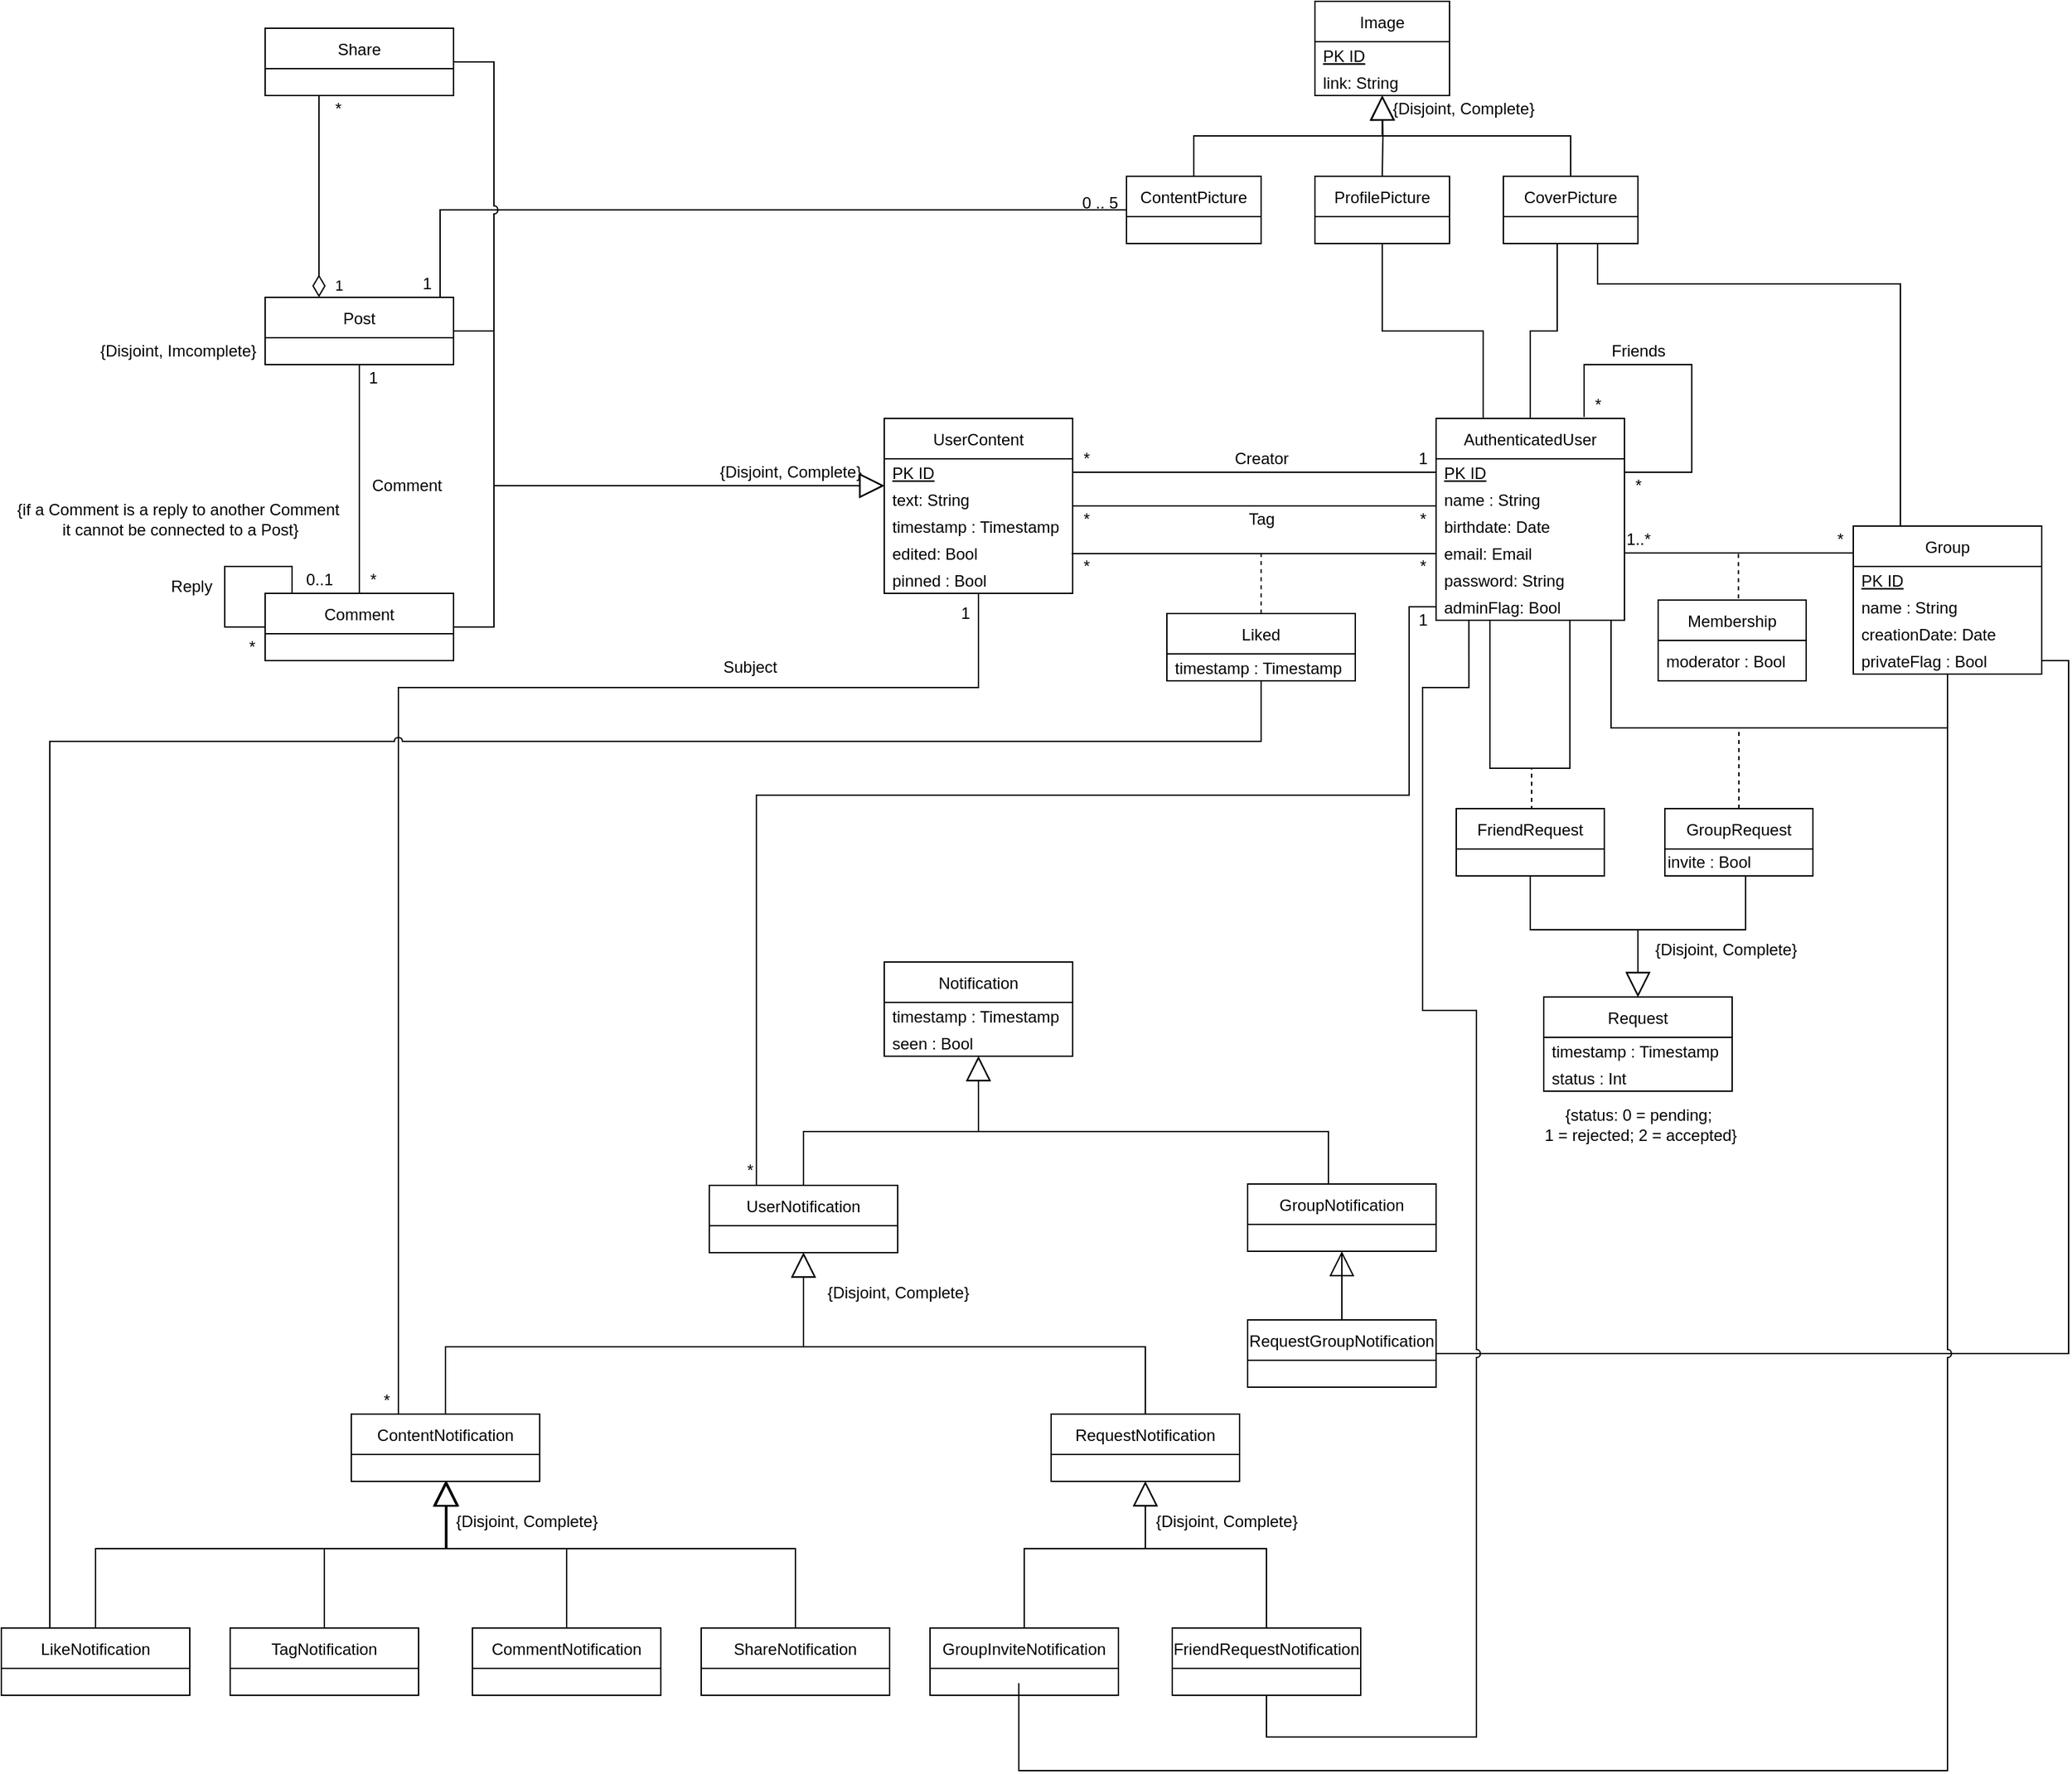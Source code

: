 <mxfile version="15.4.0" type="device"><diagram id="W7Yq0IBETh_m9EAwJ76t" name="Page-1"><mxGraphModel dx="-433" dy="761" grid="1" gridSize="10" guides="1" tooltips="1" connect="1" arrows="1" fold="1" page="1" pageScale="1" pageWidth="827" pageHeight="1169" math="0" shadow="0"><root><mxCell id="0"/><mxCell id="1" parent="0"/><mxCell id="exGa_ofTzocH33vVqRxe-119" style="edgeStyle=orthogonalEdgeStyle;rounded=0;orthogonalLoop=1;jettySize=auto;html=1;exitX=0.5;exitY=0;exitDx=0;exitDy=0;fontSize=12;endArrow=none;endFill=0;" parent="1" source="exGa_ofTzocH33vVqRxe-121" edge="1"><mxGeometry relative="1" as="geometry"><Array as="points"><mxPoint x="2790" y="625"/><mxPoint x="2810" y="625"/><mxPoint x="2810" y="560"/></Array><mxPoint x="2810" y="560" as="targetPoint"/></mxGeometry></mxCell><mxCell id="exGa_ofTzocH33vVqRxe-120" style="edgeStyle=orthogonalEdgeStyle;rounded=0;orthogonalLoop=1;jettySize=auto;html=1;exitX=0.25;exitY=0;exitDx=0;exitDy=0;entryX=0.5;entryY=1;entryDx=0;entryDy=0;fontSize=12;endArrow=none;endFill=0;" parent="1" source="exGa_ofTzocH33vVqRxe-121" target="exGa_ofTzocH33vVqRxe-144" edge="1"><mxGeometry relative="1" as="geometry"/></mxCell><mxCell id="exGa_ofTzocH33vVqRxe-121" value="AuthenticatedUser" style="swimlane;fontStyle=0;childLayout=stackLayout;horizontal=1;startSize=30;horizontalStack=0;resizeParent=1;resizeParentMax=0;resizeLast=0;collapsible=1;marginBottom=0;" parent="1" vertex="1"><mxGeometry x="2720" y="690" width="140" height="150" as="geometry"/></mxCell><mxCell id="exGa_ofTzocH33vVqRxe-122" value="PK ID" style="text;strokeColor=none;fillColor=none;align=left;verticalAlign=middle;spacingLeft=4;spacingRight=4;overflow=hidden;points=[[0,0.5],[1,0.5]];portConstraint=eastwest;rotatable=0;spacing=2;spacingTop=0;fontStyle=4" parent="exGa_ofTzocH33vVqRxe-121" vertex="1"><mxGeometry y="30" width="140" height="20" as="geometry"/></mxCell><mxCell id="exGa_ofTzocH33vVqRxe-123" value="name : String" style="text;strokeColor=none;fillColor=none;align=left;verticalAlign=middle;spacingLeft=4;spacingRight=4;overflow=hidden;points=[[0,0.5],[1,0.5]];portConstraint=eastwest;rotatable=0;spacing=2;spacingTop=0;" parent="exGa_ofTzocH33vVqRxe-121" vertex="1"><mxGeometry y="50" width="140" height="20" as="geometry"/></mxCell><mxCell id="exGa_ofTzocH33vVqRxe-124" value="birthdate: Date" style="text;strokeColor=none;fillColor=none;align=left;verticalAlign=middle;spacingLeft=4;spacingRight=4;overflow=hidden;points=[[0,0.5],[1,0.5]];portConstraint=eastwest;rotatable=0;" parent="exGa_ofTzocH33vVqRxe-121" vertex="1"><mxGeometry y="70" width="140" height="20" as="geometry"/></mxCell><mxCell id="exGa_ofTzocH33vVqRxe-125" value="email: Email" style="text;strokeColor=none;fillColor=none;align=left;verticalAlign=middle;spacingLeft=4;spacingRight=4;overflow=hidden;points=[[0,0.5],[1,0.5]];portConstraint=eastwest;rotatable=0;" parent="exGa_ofTzocH33vVqRxe-121" vertex="1"><mxGeometry y="90" width="140" height="20" as="geometry"/></mxCell><mxCell id="exGa_ofTzocH33vVqRxe-126" value="password: String" style="text;strokeColor=none;fillColor=none;align=left;verticalAlign=middle;spacingLeft=4;spacingRight=4;overflow=hidden;points=[[0,0.5],[1,0.5]];portConstraint=eastwest;rotatable=0;" parent="exGa_ofTzocH33vVqRxe-121" vertex="1"><mxGeometry y="110" width="140" height="20" as="geometry"/></mxCell><mxCell id="exGa_ofTzocH33vVqRxe-127" value="adminFlag: Bool" style="text;strokeColor=none;fillColor=none;align=left;verticalAlign=middle;spacingLeft=4;spacingRight=4;overflow=hidden;points=[[0,0.5],[1,0.5]];portConstraint=eastwest;rotatable=0;" parent="exGa_ofTzocH33vVqRxe-121" vertex="1"><mxGeometry y="130" width="140" height="20" as="geometry"/></mxCell><mxCell id="exGa_ofTzocH33vVqRxe-128" style="edgeStyle=orthogonalEdgeStyle;rounded=0;orthogonalLoop=1;jettySize=auto;html=1;exitX=1;exitY=0.5;exitDx=0;exitDy=0;fontSize=12;endArrow=none;endFill=0;" parent="exGa_ofTzocH33vVqRxe-121" edge="1"><mxGeometry relative="1" as="geometry"><mxPoint x="110" y="-1" as="targetPoint"/><mxPoint x="140" y="60" as="sourcePoint"/><Array as="points"><mxPoint x="190" y="40"/><mxPoint x="190" y="-40"/><mxPoint x="110" y="-40"/><mxPoint x="110" y="-1"/></Array></mxGeometry></mxCell><mxCell id="exGa_ofTzocH33vVqRxe-129" style="edgeStyle=orthogonalEdgeStyle;rounded=0;orthogonalLoop=1;jettySize=auto;html=1;fontSize=12;endArrow=none;endFill=0;entryX=0.71;entryY=1.013;entryDx=0;entryDy=0;entryPerimeter=0;" parent="exGa_ofTzocH33vVqRxe-121" source="exGa_ofTzocH33vVqRxe-121" target="exGa_ofTzocH33vVqRxe-127" edge="1"><mxGeometry relative="1" as="geometry"><mxPoint x="100" y="230" as="targetPoint"/><mxPoint x="40" y="230" as="sourcePoint"/><Array as="points"><mxPoint x="40" y="260"/><mxPoint x="99" y="260"/></Array></mxGeometry></mxCell><mxCell id="exGa_ofTzocH33vVqRxe-130" style="edgeStyle=orthogonalEdgeStyle;rounded=0;orthogonalLoop=1;jettySize=auto;html=1;exitX=0;exitY=0.25;exitDx=0;exitDy=0;entryX=1;entryY=0.5;entryDx=0;entryDy=0;fontSize=12;endArrow=none;endFill=0;" parent="1" source="exGa_ofTzocH33vVqRxe-132" target="exGa_ofTzocH33vVqRxe-124" edge="1"><mxGeometry relative="1" as="geometry"><Array as="points"><mxPoint x="3030" y="790"/></Array></mxGeometry></mxCell><mxCell id="exGa_ofTzocH33vVqRxe-131" style="edgeStyle=orthogonalEdgeStyle;rounded=0;orthogonalLoop=1;jettySize=auto;html=1;exitX=0.25;exitY=0;exitDx=0;exitDy=0;fontSize=12;endArrow=none;endFill=0;" parent="1" source="exGa_ofTzocH33vVqRxe-132" edge="1"><mxGeometry relative="1" as="geometry"><Array as="points"><mxPoint x="3065" y="590"/><mxPoint x="2840" y="590"/><mxPoint x="2840" y="560"/></Array><mxPoint x="2840" y="560" as="targetPoint"/></mxGeometry></mxCell><mxCell id="exGa_ofTzocH33vVqRxe-132" value="Group" style="swimlane;fontStyle=0;childLayout=stackLayout;horizontal=1;startSize=30;horizontalStack=0;resizeParent=1;resizeParentMax=0;resizeLast=0;collapsible=1;marginBottom=0;" parent="1" vertex="1"><mxGeometry x="3030" y="770" width="140" height="110" as="geometry"/></mxCell><mxCell id="exGa_ofTzocH33vVqRxe-133" value="PK ID" style="text;strokeColor=none;fillColor=none;align=left;verticalAlign=middle;spacingLeft=4;spacingRight=4;overflow=hidden;points=[[0,0.5],[1,0.5]];portConstraint=eastwest;rotatable=0;spacing=2;spacingTop=0;fontStyle=4" parent="exGa_ofTzocH33vVqRxe-132" vertex="1"><mxGeometry y="30" width="140" height="20" as="geometry"/></mxCell><mxCell id="exGa_ofTzocH33vVqRxe-134" value="name : String" style="text;strokeColor=none;fillColor=none;align=left;verticalAlign=middle;spacingLeft=4;spacingRight=4;overflow=hidden;points=[[0,0.5],[1,0.5]];portConstraint=eastwest;rotatable=0;spacing=2;spacingTop=0;" parent="exGa_ofTzocH33vVqRxe-132" vertex="1"><mxGeometry y="50" width="140" height="20" as="geometry"/></mxCell><mxCell id="exGa_ofTzocH33vVqRxe-135" value="creationDate: Date" style="text;strokeColor=none;fillColor=none;align=left;verticalAlign=middle;spacingLeft=4;spacingRight=4;overflow=hidden;points=[[0,0.5],[1,0.5]];portConstraint=eastwest;rotatable=0;spacing=2;spacingTop=0;" parent="exGa_ofTzocH33vVqRxe-132" vertex="1"><mxGeometry y="70" width="140" height="20" as="geometry"/></mxCell><mxCell id="exGa_ofTzocH33vVqRxe-136" value="privateFlag : Bool" style="text;strokeColor=none;fillColor=none;align=left;verticalAlign=middle;spacingLeft=4;spacingRight=4;overflow=hidden;points=[[0,0.5],[1,0.5]];portConstraint=eastwest;rotatable=0;spacing=2;spacingTop=0;" parent="exGa_ofTzocH33vVqRxe-132" vertex="1"><mxGeometry y="90" width="140" height="20" as="geometry"/></mxCell><mxCell id="exGa_ofTzocH33vVqRxe-137" value="*" style="text;html=1;align=center;verticalAlign=middle;resizable=0;points=[];autosize=1;strokeColor=none;fillColor=none;fontSize=12;" parent="1" vertex="1"><mxGeometry x="2860" y="730" width="20" height="20" as="geometry"/></mxCell><mxCell id="exGa_ofTzocH33vVqRxe-138" value="*" style="text;html=1;align=center;verticalAlign=middle;resizable=0;points=[];autosize=1;strokeColor=none;fillColor=none;fontSize=12;" parent="1" vertex="1"><mxGeometry x="2830" y="670" width="20" height="20" as="geometry"/></mxCell><mxCell id="exGa_ofTzocH33vVqRxe-139" value="Friends" style="text;html=1;align=center;verticalAlign=middle;resizable=0;points=[];autosize=1;strokeColor=none;fillColor=none;fontSize=12;" parent="1" vertex="1"><mxGeometry x="2840" y="630" width="60" height="20" as="geometry"/></mxCell><mxCell id="exGa_ofTzocH33vVqRxe-140" value="*" style="text;html=1;align=center;verticalAlign=middle;resizable=0;points=[];autosize=1;strokeColor=none;fillColor=none;fontSize=12;" parent="1" vertex="1"><mxGeometry x="3010" y="770" width="20" height="20" as="geometry"/></mxCell><mxCell id="exGa_ofTzocH33vVqRxe-141" value="1..*" style="text;html=1;align=center;verticalAlign=middle;resizable=0;points=[];autosize=1;strokeColor=none;fillColor=none;fontSize=12;" parent="1" vertex="1"><mxGeometry x="2855" y="770" width="30" height="20" as="geometry"/></mxCell><mxCell id="exGa_ofTzocH33vVqRxe-142" value="Image" style="swimlane;fontStyle=0;childLayout=stackLayout;horizontal=1;startSize=30;horizontalStack=0;resizeParent=1;resizeParentMax=0;resizeLast=0;collapsible=1;marginBottom=0;fontSize=12;verticalAlign=middle;" parent="1" vertex="1"><mxGeometry x="2630" y="380" width="100" height="70" as="geometry"/></mxCell><mxCell id="exGa_ofTzocH33vVqRxe-143" value="PK ID" style="text;strokeColor=none;fillColor=none;align=left;verticalAlign=middle;spacingLeft=4;spacingRight=4;overflow=hidden;points=[[0,0.5],[1,0.5]];portConstraint=eastwest;rotatable=0;spacing=2;spacingTop=0;fontStyle=4" parent="exGa_ofTzocH33vVqRxe-142" vertex="1"><mxGeometry y="30" width="100" height="20" as="geometry"/></mxCell><mxCell id="SJAPTFx9e79v7AR4qx2Q-70" value="link: String" style="text;strokeColor=none;fillColor=none;align=left;verticalAlign=middle;spacingLeft=4;spacingRight=4;overflow=hidden;points=[[0,0.5],[1,0.5]];portConstraint=eastwest;rotatable=0;spacing=2;spacingTop=0;fontStyle=0" parent="exGa_ofTzocH33vVqRxe-142" vertex="1"><mxGeometry y="50" width="100" height="20" as="geometry"/></mxCell><mxCell id="exGa_ofTzocH33vVqRxe-144" value="ProfilePicture" style="swimlane;fontStyle=0;childLayout=stackLayout;horizontal=1;startSize=30;horizontalStack=0;resizeParent=1;resizeParentMax=0;resizeLast=0;collapsible=1;marginBottom=0;fontSize=12;verticalAlign=middle;" parent="1" vertex="1"><mxGeometry x="2630" y="510" width="100" height="50" as="geometry"/></mxCell><mxCell id="exGa_ofTzocH33vVqRxe-145" value="CoverPicture" style="swimlane;fontStyle=0;childLayout=stackLayout;horizontal=1;startSize=30;horizontalStack=0;resizeParent=1;resizeParentMax=0;resizeLast=0;collapsible=1;marginBottom=0;fontSize=12;verticalAlign=middle;" parent="1" vertex="1"><mxGeometry x="2770" y="510" width="100" height="50" as="geometry"/></mxCell><mxCell id="exGa_ofTzocH33vVqRxe-146" value="ContentPicture" style="swimlane;fontStyle=0;childLayout=stackLayout;horizontal=1;startSize=30;horizontalStack=0;resizeParent=1;resizeParentMax=0;resizeLast=0;collapsible=1;marginBottom=0;fontSize=12;verticalAlign=middle;" parent="1" vertex="1"><mxGeometry x="2490" y="510" width="100" height="50" as="geometry"/></mxCell><mxCell id="exGa_ofTzocH33vVqRxe-147" value="" style="endArrow=block;endSize=16;endFill=0;html=1;rounded=0;fontSize=12;edgeStyle=orthogonalEdgeStyle;entryX=0.5;entryY=1;entryDx=0;entryDy=0;exitX=0.5;exitY=0;exitDx=0;exitDy=0;" parent="1" source="exGa_ofTzocH33vVqRxe-145" target="exGa_ofTzocH33vVqRxe-142" edge="1"><mxGeometry width="160" relative="1" as="geometry"><mxPoint x="2600" y="630" as="sourcePoint"/><mxPoint x="2760" y="630" as="targetPoint"/></mxGeometry></mxCell><mxCell id="exGa_ofTzocH33vVqRxe-148" value="" style="endArrow=block;endSize=16;endFill=0;html=1;rounded=0;fontSize=12;edgeStyle=orthogonalEdgeStyle;" parent="1" target="exGa_ofTzocH33vVqRxe-142" edge="1"><mxGeometry width="160" relative="1" as="geometry"><mxPoint x="2680" y="510" as="sourcePoint"/><mxPoint x="2680" y="460" as="targetPoint"/></mxGeometry></mxCell><mxCell id="exGa_ofTzocH33vVqRxe-149" value="" style="endArrow=block;endSize=16;endFill=0;html=1;rounded=0;fontSize=12;edgeStyle=orthogonalEdgeStyle;exitX=0.5;exitY=0;exitDx=0;exitDy=0;" parent="1" source="exGa_ofTzocH33vVqRxe-146" target="exGa_ofTzocH33vVqRxe-142" edge="1"><mxGeometry width="160" relative="1" as="geometry"><mxPoint x="2560" y="530" as="sourcePoint"/><mxPoint x="2680" y="460" as="targetPoint"/></mxGeometry></mxCell><mxCell id="exGa_ofTzocH33vVqRxe-150" value="{Disjoint, Complete}" style="text;html=1;align=center;verticalAlign=middle;resizable=0;points=[];autosize=1;strokeColor=none;fillColor=none;fontSize=12;" parent="1" vertex="1"><mxGeometry x="2680" y="450" width="120" height="20" as="geometry"/></mxCell><mxCell id="exGa_ofTzocH33vVqRxe-151" value="Post" style="swimlane;fontStyle=0;childLayout=stackLayout;horizontal=1;startSize=30;horizontalStack=0;resizeParent=1;resizeParentMax=0;resizeLast=0;collapsible=1;marginBottom=0;fontSize=12;verticalAlign=middle;" parent="1" vertex="1"><mxGeometry x="1850" y="600.04" width="140" height="50" as="geometry"/></mxCell><mxCell id="exGa_ofTzocH33vVqRxe-153" value="UserContent" style="swimlane;fontStyle=0;childLayout=stackLayout;horizontal=1;startSize=30;horizontalStack=0;resizeParent=1;resizeParentMax=0;resizeLast=0;collapsible=1;marginBottom=0;fontSize=12;verticalAlign=middle;resizable=0;" parent="1" vertex="1"><mxGeometry x="2310" y="690" width="140" height="130" as="geometry"/></mxCell><mxCell id="exGa_ofTzocH33vVqRxe-154" value="PK ID" style="text;strokeColor=none;fillColor=none;align=left;verticalAlign=middle;spacingLeft=4;spacingRight=4;overflow=hidden;points=[[0,0.5],[1,0.5]];portConstraint=eastwest;rotatable=0;spacing=2;spacingTop=0;fontStyle=4" parent="exGa_ofTzocH33vVqRxe-153" vertex="1"><mxGeometry y="30" width="140" height="20" as="geometry"/></mxCell><mxCell id="exGa_ofTzocH33vVqRxe-155" value="text: String" style="text;strokeColor=none;fillColor=none;align=left;verticalAlign=middle;spacingLeft=4;spacingRight=4;overflow=hidden;points=[[0,0.5],[1,0.5]];portConstraint=eastwest;rotatable=0;spacing=2;spacingTop=0;" parent="exGa_ofTzocH33vVqRxe-153" vertex="1"><mxGeometry y="50" width="140" height="20" as="geometry"/></mxCell><mxCell id="exGa_ofTzocH33vVqRxe-156" value="timestamp : Timestamp" style="text;strokeColor=none;fillColor=none;align=left;verticalAlign=middle;spacingLeft=4;spacingRight=4;overflow=hidden;points=[[0,0.5],[1,0.5]];portConstraint=eastwest;rotatable=0;spacing=2;spacingTop=0;" parent="exGa_ofTzocH33vVqRxe-153" vertex="1"><mxGeometry y="70" width="140" height="20" as="geometry"/></mxCell><mxCell id="exGa_ofTzocH33vVqRxe-157" value="edited: Bool" style="text;strokeColor=none;fillColor=none;align=left;verticalAlign=middle;spacingLeft=4;spacingRight=4;overflow=hidden;points=[[0,0.5],[1,0.5]];portConstraint=eastwest;rotatable=0;spacing=2;spacingTop=0;" parent="exGa_ofTzocH33vVqRxe-153" vertex="1"><mxGeometry y="90" width="140" height="20" as="geometry"/></mxCell><mxCell id="exGa_ofTzocH33vVqRxe-158" value="pinned : Bool" style="text;strokeColor=none;fillColor=none;align=left;verticalAlign=middle;spacingLeft=4;spacingRight=4;overflow=hidden;points=[[0,0.5],[1,0.5]];portConstraint=eastwest;rotatable=0;spacing=2;spacingTop=0;" parent="exGa_ofTzocH33vVqRxe-153" vertex="1"><mxGeometry y="110" width="140" height="20" as="geometry"/></mxCell><mxCell id="exGa_ofTzocH33vVqRxe-159" style="edgeStyle=orthogonalEdgeStyle;rounded=0;orthogonalLoop=1;jettySize=auto;html=1;exitX=0.5;exitY=0;exitDx=0;exitDy=0;fontSize=12;endArrow=none;endFill=0;" parent="1" source="exGa_ofTzocH33vVqRxe-161" target="exGa_ofTzocH33vVqRxe-151" edge="1"><mxGeometry relative="1" as="geometry"/></mxCell><mxCell id="exGa_ofTzocH33vVqRxe-160" style="edgeStyle=orthogonalEdgeStyle;rounded=0;orthogonalLoop=1;jettySize=auto;html=1;exitX=0.25;exitY=0;exitDx=0;exitDy=0;fontSize=12;endArrow=none;endFill=0;entryX=0;entryY=0.5;entryDx=0;entryDy=0;" parent="1" source="exGa_ofTzocH33vVqRxe-161" target="exGa_ofTzocH33vVqRxe-161" edge="1"><mxGeometry relative="1" as="geometry"><mxPoint x="1820" y="800.04" as="targetPoint"/><Array as="points"><mxPoint x="1870" y="820.04"/><mxPoint x="1870" y="800.04"/><mxPoint x="1820" y="800.04"/><mxPoint x="1820" y="845.04"/></Array></mxGeometry></mxCell><mxCell id="exGa_ofTzocH33vVqRxe-161" value="Comment" style="swimlane;fontStyle=0;childLayout=stackLayout;horizontal=1;startSize=30;horizontalStack=0;resizeParent=1;resizeParentMax=0;resizeLast=0;collapsible=1;marginBottom=0;fontSize=12;verticalAlign=middle;" parent="1" vertex="1"><mxGeometry x="1850" y="820.04" width="140" height="50" as="geometry"/></mxCell><mxCell id="exGa_ofTzocH33vVqRxe-162" value="" style="endArrow=block;endSize=16;endFill=0;html=1;rounded=0;fontSize=12;edgeStyle=orthogonalEdgeStyle;" parent="1" source="exGa_ofTzocH33vVqRxe-151" target="exGa_ofTzocH33vVqRxe-153" edge="1"><mxGeometry width="160" relative="1" as="geometry"><mxPoint x="2570" y="735.1" as="sourcePoint"/><mxPoint x="2310" y="665.1" as="targetPoint"/><Array as="points"><mxPoint x="2020" y="625"/><mxPoint x="2020" y="740"/></Array></mxGeometry></mxCell><mxCell id="exGa_ofTzocH33vVqRxe-163" value="{Disjoint, Complete}" style="text;html=1;align=center;verticalAlign=middle;resizable=0;points=[];autosize=1;strokeColor=none;fillColor=none;fontSize=12;" parent="1" vertex="1"><mxGeometry x="2180" y="720" width="120" height="20" as="geometry"/></mxCell><mxCell id="exGa_ofTzocH33vVqRxe-164" style="edgeStyle=orthogonalEdgeStyle;rounded=0;orthogonalLoop=1;jettySize=auto;html=1;entryX=0;entryY=0.5;entryDx=0;entryDy=0;fontSize=12;endArrow=none;endFill=0;jumpStyle=arc;" parent="1" source="exGa_ofTzocH33vVqRxe-151" target="exGa_ofTzocH33vVqRxe-146" edge="1"><mxGeometry relative="1" as="geometry"><Array as="points"><mxPoint x="1980" y="535"/></Array></mxGeometry></mxCell><mxCell id="exGa_ofTzocH33vVqRxe-165" value="1" style="text;html=1;align=center;verticalAlign=middle;resizable=0;points=[];autosize=1;strokeColor=none;fillColor=none;fontSize=12;" parent="1" vertex="1"><mxGeometry x="1960" y="580.04" width="20" height="20" as="geometry"/></mxCell><mxCell id="exGa_ofTzocH33vVqRxe-166" value="0 .. 5" style="text;html=1;align=center;verticalAlign=middle;resizable=0;points=[];autosize=1;strokeColor=none;fillColor=none;fontSize=12;" parent="1" vertex="1"><mxGeometry x="2450" y="520" width="40" height="20" as="geometry"/></mxCell><mxCell id="exGa_ofTzocH33vVqRxe-167" style="edgeStyle=orthogonalEdgeStyle;rounded=0;orthogonalLoop=1;jettySize=auto;html=1;exitX=1;exitY=0.5;exitDx=0;exitDy=0;entryX=0;entryY=0.5;entryDx=0;entryDy=0;fontSize=12;endArrow=none;endFill=0;" parent="1" source="exGa_ofTzocH33vVqRxe-154" target="exGa_ofTzocH33vVqRxe-123" edge="1"><mxGeometry relative="1" as="geometry"><Array as="points"><mxPoint x="2720" y="730"/></Array></mxGeometry></mxCell><mxCell id="exGa_ofTzocH33vVqRxe-168" value="Creator" style="text;html=1;align=center;verticalAlign=middle;resizable=0;points=[];autosize=1;strokeColor=none;fillColor=none;fontSize=12;" parent="1" vertex="1"><mxGeometry x="2560" y="710" width="60" height="20" as="geometry"/></mxCell><mxCell id="exGa_ofTzocH33vVqRxe-169" value="*" style="text;html=1;align=center;verticalAlign=middle;resizable=0;points=[];autosize=1;strokeColor=none;fillColor=none;fontSize=12;" parent="1" vertex="1"><mxGeometry x="2450" y="710" width="20" height="20" as="geometry"/></mxCell><mxCell id="exGa_ofTzocH33vVqRxe-170" value="1" style="text;html=1;align=center;verticalAlign=middle;resizable=0;points=[];autosize=1;strokeColor=none;fillColor=none;fontSize=12;" parent="1" vertex="1"><mxGeometry x="2700" y="710" width="20" height="20" as="geometry"/></mxCell><mxCell id="exGa_ofTzocH33vVqRxe-171" style="edgeStyle=orthogonalEdgeStyle;rounded=0;orthogonalLoop=1;jettySize=auto;html=1;fontSize=12;endArrow=none;endFill=0;" parent="1" source="exGa_ofTzocH33vVqRxe-153" target="exGa_ofTzocH33vVqRxe-121" edge="1"><mxGeometry relative="1" as="geometry"><Array as="points"><mxPoint x="2650" y="755"/><mxPoint x="2650" y="755"/></Array></mxGeometry></mxCell><mxCell id="exGa_ofTzocH33vVqRxe-172" value="Tag" style="text;html=1;align=center;verticalAlign=middle;resizable=0;points=[];autosize=1;strokeColor=none;fillColor=none;fontSize=12;" parent="1" vertex="1"><mxGeometry x="2575" y="755" width="30" height="20" as="geometry"/></mxCell><mxCell id="exGa_ofTzocH33vVqRxe-173" value="*" style="text;html=1;align=center;verticalAlign=middle;resizable=0;points=[];autosize=1;strokeColor=none;fillColor=none;fontSize=12;" parent="1" vertex="1"><mxGeometry x="2700" y="755" width="20" height="20" as="geometry"/></mxCell><mxCell id="exGa_ofTzocH33vVqRxe-174" value="*" style="text;html=1;align=center;verticalAlign=middle;resizable=0;points=[];autosize=1;strokeColor=none;fillColor=none;fontSize=12;" parent="1" vertex="1"><mxGeometry x="2450" y="755" width="20" height="20" as="geometry"/></mxCell><mxCell id="exGa_ofTzocH33vVqRxe-175" style="edgeStyle=orthogonalEdgeStyle;rounded=0;orthogonalLoop=1;jettySize=auto;html=1;exitX=0.5;exitY=0;exitDx=0;exitDy=0;fontSize=12;endArrow=none;endFill=0;dashed=1;" parent="1" source="exGa_ofTzocH33vVqRxe-176" edge="1"><mxGeometry relative="1" as="geometry"><mxPoint x="2590" y="790" as="targetPoint"/></mxGeometry></mxCell><mxCell id="exGa_ofTzocH33vVqRxe-176" value="Liked" style="swimlane;fontStyle=0;childLayout=stackLayout;horizontal=1;startSize=30;horizontalStack=0;resizeParent=1;resizeParentMax=0;resizeLast=0;collapsible=1;marginBottom=0;fontSize=12;verticalAlign=middle;" parent="1" vertex="1"><mxGeometry x="2520" y="835" width="140" height="50" as="geometry"/></mxCell><mxCell id="exGa_ofTzocH33vVqRxe-177" value="timestamp : Timestamp" style="text;strokeColor=none;fillColor=none;align=left;verticalAlign=middle;spacingLeft=4;spacingRight=4;overflow=hidden;points=[[0,0.5],[1,0.5]];portConstraint=eastwest;rotatable=0;spacing=2;spacingTop=0;" parent="exGa_ofTzocH33vVqRxe-176" vertex="1"><mxGeometry y="30" width="140" height="20" as="geometry"/></mxCell><mxCell id="exGa_ofTzocH33vVqRxe-178" value="" style="endArrow=block;endSize=16;endFill=0;html=1;rounded=0;fontSize=12;edgeStyle=orthogonalEdgeStyle;" parent="1" source="exGa_ofTzocH33vVqRxe-161" target="exGa_ofTzocH33vVqRxe-153" edge="1"><mxGeometry width="160" relative="1" as="geometry"><mxPoint x="2140" y="565.1" as="sourcePoint"/><mxPoint x="2310" y="665.1" as="targetPoint"/><Array as="points"><mxPoint x="2020" y="845"/><mxPoint x="2020" y="740"/></Array></mxGeometry></mxCell><mxCell id="exGa_ofTzocH33vVqRxe-179" value="*" style="text;html=1;align=center;verticalAlign=middle;resizable=0;points=[];autosize=1;strokeColor=none;fillColor=none;fontSize=12;" parent="1" vertex="1"><mxGeometry x="1920" y="800.04" width="20" height="20" as="geometry"/></mxCell><mxCell id="exGa_ofTzocH33vVqRxe-180" value="1" style="text;html=1;align=center;verticalAlign=middle;resizable=0;points=[];autosize=1;strokeColor=none;fillColor=none;fontSize=12;" parent="1" vertex="1"><mxGeometry x="1920" y="650.04" width="20" height="20" as="geometry"/></mxCell><mxCell id="exGa_ofTzocH33vVqRxe-181" style="edgeStyle=orthogonalEdgeStyle;rounded=0;orthogonalLoop=1;jettySize=auto;html=1;exitX=-0.037;exitY=0.023;exitDx=0;exitDy=0;fontSize=12;endArrow=none;endFill=0;exitPerimeter=0;" parent="1" source="exGa_ofTzocH33vVqRxe-183" target="exGa_ofTzocH33vVqRxe-121" edge="1"><mxGeometry relative="1" as="geometry"><mxPoint x="2450" y="810" as="sourcePoint"/><Array as="points"><mxPoint x="2590" y="790"/><mxPoint x="2590" y="790"/></Array></mxGeometry></mxCell><mxCell id="exGa_ofTzocH33vVqRxe-182" value="*" style="text;html=1;align=center;verticalAlign=middle;resizable=0;points=[];autosize=1;strokeColor=none;fillColor=none;fontSize=12;" parent="1" vertex="1"><mxGeometry x="2700" y="790" width="20" height="20" as="geometry"/></mxCell><mxCell id="exGa_ofTzocH33vVqRxe-183" value="*" style="text;html=1;align=center;verticalAlign=middle;resizable=0;points=[];autosize=1;strokeColor=none;fillColor=none;fontSize=12;" parent="1" vertex="1"><mxGeometry x="2450" y="790" width="20" height="20" as="geometry"/></mxCell><mxCell id="exGa_ofTzocH33vVqRxe-184" value="Share" style="swimlane;fontStyle=0;childLayout=stackLayout;horizontal=1;startSize=30;horizontalStack=0;resizeParent=1;resizeParentMax=0;resizeLast=0;collapsible=1;marginBottom=0;fontSize=12;verticalAlign=middle;" parent="1" vertex="1"><mxGeometry x="1850" y="400.0" width="140" height="50" as="geometry"/></mxCell><mxCell id="exGa_ofTzocH33vVqRxe-185" value="*" style="text;html=1;align=center;verticalAlign=middle;resizable=0;points=[];autosize=1;strokeColor=none;fillColor=none;fontSize=12;" parent="1" vertex="1"><mxGeometry x="1894" y="450.0" width="20" height="20" as="geometry"/></mxCell><mxCell id="exGa_ofTzocH33vVqRxe-186" value="*" style="text;html=1;align=center;verticalAlign=middle;resizable=0;points=[];autosize=1;strokeColor=none;fillColor=none;fontSize=12;" parent="1" vertex="1"><mxGeometry x="1830" y="850.04" width="20" height="20" as="geometry"/></mxCell><mxCell id="exGa_ofTzocH33vVqRxe-187" value="0..1" style="text;html=1;align=center;verticalAlign=middle;resizable=0;points=[];autosize=1;strokeColor=none;fillColor=none;fontSize=12;" parent="1" vertex="1"><mxGeometry x="1870" y="800.04" width="40" height="20" as="geometry"/></mxCell><mxCell id="exGa_ofTzocH33vVqRxe-188" value="{Disjoint, Imcomplete}" style="text;html=1;align=center;verticalAlign=middle;resizable=0;points=[];autosize=1;strokeColor=none;fillColor=none;fontSize=12;" parent="1" vertex="1"><mxGeometry x="1720" y="630.04" width="130" height="20" as="geometry"/></mxCell><mxCell id="exGa_ofTzocH33vVqRxe-189" style="edgeStyle=orthogonalEdgeStyle;rounded=0;orthogonalLoop=1;jettySize=auto;html=1;exitX=0.5;exitY=0;exitDx=0;exitDy=0;fontSize=12;endArrow=none;endFill=0;dashed=1;" parent="1" source="exGa_ofTzocH33vVqRxe-190" edge="1"><mxGeometry relative="1" as="geometry"><mxPoint x="2791" y="950" as="targetPoint"/><Array as="points"><mxPoint x="2791" y="980"/></Array></mxGeometry></mxCell><mxCell id="exGa_ofTzocH33vVqRxe-190" value="FriendRequest" style="swimlane;fontStyle=0;childLayout=stackLayout;horizontal=1;startSize=30;horizontalStack=0;resizeParent=1;resizeParentMax=0;resizeLast=0;collapsible=1;marginBottom=0;fontSize=12;verticalAlign=middle;" parent="1" vertex="1"><mxGeometry x="2735" y="980" width="110" height="50" as="geometry"/></mxCell><mxCell id="exGa_ofTzocH33vVqRxe-191" style="edgeStyle=orthogonalEdgeStyle;rounded=0;orthogonalLoop=1;jettySize=auto;html=1;fontSize=12;endArrow=none;endFill=0;startArrow=none;jumpStyle=arc;" parent="1" source="exGa_ofTzocH33vVqRxe-132" target="exGa_ofTzocH33vVqRxe-121" edge="1"><mxGeometry relative="1" as="geometry"><Array as="points"><mxPoint x="3100" y="920"/><mxPoint x="2850" y="920"/></Array><mxPoint x="2930" y="925" as="sourcePoint"/></mxGeometry></mxCell><mxCell id="exGa_ofTzocH33vVqRxe-192" value="GroupRequest" style="swimlane;fontStyle=0;childLayout=stackLayout;horizontal=1;startSize=30;horizontalStack=0;resizeParent=1;resizeParentMax=0;resizeLast=0;collapsible=1;marginBottom=0;fontSize=12;verticalAlign=middle;" parent="1" vertex="1"><mxGeometry x="2890" y="980" width="110" height="50" as="geometry"/></mxCell><mxCell id="LmOdv212OQz775CPGaow-1" value="invite : Bool" style="text;html=1;align=left;verticalAlign=middle;resizable=0;points=[];autosize=1;strokeColor=none;fillColor=none;" parent="exGa_ofTzocH33vVqRxe-192" vertex="1"><mxGeometry y="30" width="110" height="20" as="geometry"/></mxCell><mxCell id="exGa_ofTzocH33vVqRxe-194" style="edgeStyle=orthogonalEdgeStyle;rounded=0;orthogonalLoop=1;jettySize=auto;html=1;exitX=0.5;exitY=0;exitDx=0;exitDy=0;fontSize=12;endArrow=none;endFill=0;dashed=1;" parent="1" source="exGa_ofTzocH33vVqRxe-195" edge="1"><mxGeometry relative="1" as="geometry"><mxPoint x="2944.667" y="790" as="targetPoint"/></mxGeometry></mxCell><mxCell id="exGa_ofTzocH33vVqRxe-195" value="Membership" style="swimlane;fontStyle=0;childLayout=stackLayout;horizontal=1;startSize=30;horizontalStack=0;resizeParent=1;resizeParentMax=0;resizeLast=0;collapsible=1;marginBottom=0;fontSize=12;verticalAlign=middle;" parent="1" vertex="1"><mxGeometry x="2885" y="825" width="110" height="60" as="geometry"/></mxCell><mxCell id="exGa_ofTzocH33vVqRxe-196" value="moderator : Bool" style="text;strokeColor=none;fillColor=none;align=left;verticalAlign=middle;spacingLeft=4;spacingRight=4;overflow=hidden;points=[[0,0.5],[1,0.5]];portConstraint=eastwest;rotatable=0;fontSize=12;" parent="exGa_ofTzocH33vVqRxe-195" vertex="1"><mxGeometry y="30" width="110" height="30" as="geometry"/></mxCell><mxCell id="exGa_ofTzocH33vVqRxe-199" value="Notification" style="swimlane;fontStyle=0;childLayout=stackLayout;horizontal=1;startSize=30;horizontalStack=0;resizeParent=1;resizeParentMax=0;resizeLast=0;collapsible=1;marginBottom=0;fontSize=12;verticalAlign=middle;" parent="1" vertex="1"><mxGeometry x="2310" y="1094" width="140" height="70" as="geometry"/></mxCell><mxCell id="exGa_ofTzocH33vVqRxe-200" value="timestamp : Timestamp" style="text;strokeColor=none;fillColor=none;align=left;verticalAlign=middle;spacingLeft=4;spacingRight=4;overflow=hidden;points=[[0,0.5],[1,0.5]];portConstraint=eastwest;rotatable=0;spacing=2;spacingTop=0;" parent="exGa_ofTzocH33vVqRxe-199" vertex="1"><mxGeometry y="30" width="140" height="20" as="geometry"/></mxCell><mxCell id="exGa_ofTzocH33vVqRxe-201" value="seen : Bool" style="text;strokeColor=none;fillColor=none;align=left;verticalAlign=middle;spacingLeft=4;spacingRight=4;overflow=hidden;points=[[0,0.5],[1,0.5]];portConstraint=eastwest;rotatable=0;spacing=2;spacingTop=0;" parent="exGa_ofTzocH33vVqRxe-199" vertex="1"><mxGeometry y="50" width="140" height="20" as="geometry"/></mxCell><mxCell id="SJAPTFx9e79v7AR4qx2Q-42" style="edgeStyle=orthogonalEdgeStyle;rounded=0;jumpStyle=none;orthogonalLoop=1;jettySize=auto;html=1;exitX=0.25;exitY=0;exitDx=0;exitDy=0;endArrow=none;endFill=0;" parent="1" source="exGa_ofTzocH33vVqRxe-202" target="exGa_ofTzocH33vVqRxe-158" edge="1"><mxGeometry relative="1" as="geometry"><Array as="points"><mxPoint x="1949" y="890"/><mxPoint x="2380" y="890"/></Array></mxGeometry></mxCell><mxCell id="exGa_ofTzocH33vVqRxe-202" value="ContentNotification" style="swimlane;fontStyle=0;childLayout=stackLayout;horizontal=1;startSize=30;horizontalStack=0;resizeParent=1;resizeParentMax=0;resizeLast=0;collapsible=1;marginBottom=0;fontSize=12;verticalAlign=middle;" parent="1" vertex="1"><mxGeometry x="1914" y="1430" width="140" height="50" as="geometry"/></mxCell><mxCell id="exGa_ofTzocH33vVqRxe-205" value="RequestNotification" style="swimlane;fontStyle=0;childLayout=stackLayout;horizontal=1;startSize=30;horizontalStack=0;resizeParent=1;resizeParentMax=0;resizeLast=0;collapsible=1;marginBottom=0;fontSize=12;verticalAlign=middle;" parent="1" vertex="1"><mxGeometry x="2434" y="1430" width="140" height="50" as="geometry"/></mxCell><mxCell id="exGa_ofTzocH33vVqRxe-206" value="FriendRequestNotification" style="swimlane;fontStyle=0;childLayout=stackLayout;horizontal=1;startSize=30;horizontalStack=0;resizeParent=1;resizeParentMax=0;resizeLast=0;collapsible=1;marginBottom=0;fontSize=12;verticalAlign=middle;" parent="1" vertex="1"><mxGeometry x="2524" y="1589" width="140" height="50" as="geometry"/></mxCell><mxCell id="SJAPTFx9e79v7AR4qx2Q-37" style="edgeStyle=orthogonalEdgeStyle;rounded=0;jumpStyle=arc;orthogonalLoop=1;jettySize=auto;html=1;entryX=1;entryY=0.5;entryDx=0;entryDy=0;endArrow=none;endFill=0;" parent="1" source="SJAPTFx9e79v7AR4qx2Q-62" target="exGa_ofTzocH33vVqRxe-136" edge="1"><mxGeometry relative="1" as="geometry"><Array as="points"><mxPoint x="3190" y="1385"/><mxPoint x="3190" y="870"/></Array></mxGeometry></mxCell><mxCell id="exGa_ofTzocH33vVqRxe-207" value="GroupInviteNotification" style="swimlane;fontStyle=0;childLayout=stackLayout;horizontal=1;startSize=30;horizontalStack=0;resizeParent=1;resizeParentMax=0;resizeLast=0;collapsible=1;marginBottom=0;fontSize=12;verticalAlign=middle;" parent="1" vertex="1"><mxGeometry x="2344" y="1589" width="140" height="50" as="geometry"/></mxCell><mxCell id="exGa_ofTzocH33vVqRxe-208" value="Request" style="swimlane;fontStyle=0;childLayout=stackLayout;horizontal=1;startSize=30;horizontalStack=0;resizeParent=1;resizeParentMax=0;resizeLast=0;collapsible=1;marginBottom=0;" parent="1" vertex="1"><mxGeometry x="2800" y="1120" width="140" height="70" as="geometry"/></mxCell><mxCell id="exGa_ofTzocH33vVqRxe-210" value="timestamp : Timestamp" style="text;strokeColor=none;fillColor=none;align=left;verticalAlign=middle;spacingLeft=4;spacingRight=4;overflow=hidden;points=[[0,0.5],[1,0.5]];portConstraint=eastwest;rotatable=0;spacing=2;spacingTop=0;" parent="exGa_ofTzocH33vVqRxe-208" vertex="1"><mxGeometry y="30" width="140" height="20" as="geometry"/></mxCell><mxCell id="SJAPTFx9e79v7AR4qx2Q-59" value="status : Int" style="text;strokeColor=none;fillColor=none;align=left;verticalAlign=middle;spacingLeft=4;spacingRight=4;overflow=hidden;points=[[0,0.5],[1,0.5]];portConstraint=eastwest;rotatable=0;spacing=2;spacingTop=0;" parent="exGa_ofTzocH33vVqRxe-208" vertex="1"><mxGeometry y="50" width="140" height="20" as="geometry"/></mxCell><mxCell id="exGa_ofTzocH33vVqRxe-212" value="" style="endArrow=block;endSize=16;endFill=0;html=1;rounded=0;edgeStyle=orthogonalEdgeStyle;entryX=0.5;entryY=0;entryDx=0;entryDy=0;exitX=0.5;exitY=1;exitDx=0;exitDy=0;" parent="1" source="exGa_ofTzocH33vVqRxe-190" target="exGa_ofTzocH33vVqRxe-208" edge="1"><mxGeometry width="160" relative="1" as="geometry"><mxPoint x="2700" y="1020" as="sourcePoint"/><mxPoint x="2860" y="1020" as="targetPoint"/><Array as="points"><mxPoint x="2790" y="1070"/><mxPoint x="2870" y="1070"/></Array></mxGeometry></mxCell><mxCell id="exGa_ofTzocH33vVqRxe-213" value="" style="endArrow=block;endSize=16;endFill=0;html=1;rounded=0;edgeStyle=orthogonalEdgeStyle;" parent="1" source="exGa_ofTzocH33vVqRxe-192" edge="1"><mxGeometry width="160" relative="1" as="geometry"><mxPoint x="2800" y="1040" as="sourcePoint"/><mxPoint x="2870" y="1120" as="targetPoint"/><Array as="points"><mxPoint x="2950" y="1070"/><mxPoint x="2870" y="1070"/><mxPoint x="2870" y="1120"/></Array></mxGeometry></mxCell><mxCell id="exGa_ofTzocH33vVqRxe-214" value="" style="endArrow=block;endSize=16;endFill=0;html=1;rounded=0;edgeStyle=orthogonalEdgeStyle;exitX=0.5;exitY=0;exitDx=0;exitDy=0;" parent="1" source="exGa_ofTzocH33vVqRxe-202" target="SJAPTFx9e79v7AR4qx2Q-38" edge="1"><mxGeometry width="160" relative="1" as="geometry"><mxPoint x="2330" y="1430" as="sourcePoint"/><mxPoint x="2220" y="1510" as="targetPoint"/><Array as="points"><mxPoint x="1984" y="1380"/><mxPoint x="2250" y="1380"/></Array></mxGeometry></mxCell><mxCell id="exGa_ofTzocH33vVqRxe-215" value="" style="endArrow=block;endSize=16;endFill=0;html=1;rounded=0;edgeStyle=orthogonalEdgeStyle;exitX=0.5;exitY=0;exitDx=0;exitDy=0;" parent="1" source="exGa_ofTzocH33vVqRxe-205" target="SJAPTFx9e79v7AR4qx2Q-38" edge="1"><mxGeometry width="160" relative="1" as="geometry"><mxPoint x="2120" y="1460" as="sourcePoint"/><mxPoint x="2210" y="1510" as="targetPoint"/><Array as="points"><mxPoint x="2504" y="1380"/><mxPoint x="2250" y="1380"/></Array></mxGeometry></mxCell><mxCell id="exGa_ofTzocH33vVqRxe-216" value="" style="endArrow=block;endSize=16;endFill=0;html=1;rounded=0;edgeStyle=orthogonalEdgeStyle;" parent="1" source="exGa_ofTzocH33vVqRxe-207" target="exGa_ofTzocH33vVqRxe-205" edge="1"><mxGeometry width="160" relative="1" as="geometry"><mxPoint x="2394" y="1540" as="sourcePoint"/><mxPoint x="2214" y="1470" as="targetPoint"/><Array as="points"><mxPoint x="2414" y="1530"/><mxPoint x="2504" y="1530"/></Array></mxGeometry></mxCell><mxCell id="exGa_ofTzocH33vVqRxe-217" value="" style="endArrow=block;endSize=16;endFill=0;html=1;rounded=0;edgeStyle=orthogonalEdgeStyle;" parent="1" source="exGa_ofTzocH33vVqRxe-206" target="exGa_ofTzocH33vVqRxe-205" edge="1"><mxGeometry width="160" relative="1" as="geometry"><mxPoint x="2404" y="1560" as="sourcePoint"/><mxPoint x="2484" y="1490" as="targetPoint"/><Array as="points"><mxPoint x="2594" y="1530"/><mxPoint x="2504" y="1530"/></Array></mxGeometry></mxCell><mxCell id="exGa_ofTzocH33vVqRxe-222" value="CommentNotification" style="swimlane;fontStyle=0;childLayout=stackLayout;horizontal=1;startSize=30;horizontalStack=0;resizeParent=1;resizeParentMax=0;resizeLast=0;collapsible=1;marginBottom=0;fontSize=12;verticalAlign=middle;" parent="1" vertex="1"><mxGeometry x="2004" y="1589" width="140" height="50" as="geometry"/></mxCell><mxCell id="SJAPTFx9e79v7AR4qx2Q-24" value="" style="edgeStyle=orthogonalEdgeStyle;rounded=0;orthogonalLoop=1;jettySize=auto;html=1;endArrow=none;endFill=0;jumpStyle=arc;" parent="1" source="exGa_ofTzocH33vVqRxe-223" target="exGa_ofTzocH33vVqRxe-176" edge="1"><mxGeometry relative="1" as="geometry"><mxPoint x="1750" y="1060" as="targetPoint"/><Array as="points"><mxPoint x="1690" y="930"/><mxPoint x="2590" y="930"/></Array></mxGeometry></mxCell><mxCell id="exGa_ofTzocH33vVqRxe-223" value="LikeNotification" style="swimlane;fontStyle=0;childLayout=stackLayout;horizontal=1;startSize=30;horizontalStack=0;resizeParent=1;resizeParentMax=0;resizeLast=0;collapsible=1;marginBottom=0;fontSize=12;verticalAlign=middle;" parent="1" vertex="1"><mxGeometry x="1654" y="1589" width="140" height="50" as="geometry"/></mxCell><mxCell id="exGa_ofTzocH33vVqRxe-224" value="TagNotification" style="swimlane;fontStyle=0;childLayout=stackLayout;horizontal=1;startSize=30;horizontalStack=0;resizeParent=1;resizeParentMax=0;resizeLast=0;collapsible=1;marginBottom=0;fontSize=12;verticalAlign=middle;" parent="1" vertex="1"><mxGeometry x="1824" y="1589" width="140" height="50" as="geometry"/></mxCell><mxCell id="exGa_ofTzocH33vVqRxe-225" value="ShareNotification" style="swimlane;fontStyle=0;childLayout=stackLayout;horizontal=1;startSize=30;horizontalStack=0;resizeParent=1;resizeParentMax=0;resizeLast=0;collapsible=1;marginBottom=0;fontSize=12;verticalAlign=middle;" parent="1" vertex="1"><mxGeometry x="2174" y="1589" width="140" height="50" as="geometry"/></mxCell><mxCell id="exGa_ofTzocH33vVqRxe-226" value="" style="endArrow=block;endSize=16;endFill=0;html=1;rounded=0;edgeStyle=orthogonalEdgeStyle;exitX=0.5;exitY=0;exitDx=0;exitDy=0;" parent="1" source="exGa_ofTzocH33vVqRxe-224" target="exGa_ofTzocH33vVqRxe-202" edge="1"><mxGeometry width="160" relative="1" as="geometry"><mxPoint x="1734" y="1550" as="sourcePoint"/><mxPoint x="1984" y="1520" as="targetPoint"/><Array as="points"><mxPoint x="1894" y="1530"/><mxPoint x="1984" y="1530"/></Array></mxGeometry></mxCell><mxCell id="exGa_ofTzocH33vVqRxe-227" value="" style="endArrow=block;endSize=16;endFill=0;html=1;rounded=0;edgeStyle=orthogonalEdgeStyle;" parent="1" source="exGa_ofTzocH33vVqRxe-223" target="exGa_ofTzocH33vVqRxe-202" edge="1"><mxGeometry width="160" relative="1" as="geometry"><mxPoint x="2024" y="1600" as="sourcePoint"/><mxPoint x="1984" y="1520" as="targetPoint"/><Array as="points"><mxPoint x="1724" y="1530"/><mxPoint x="1984" y="1530"/></Array></mxGeometry></mxCell><mxCell id="exGa_ofTzocH33vVqRxe-228" value="" style="endArrow=block;endSize=16;endFill=0;html=1;rounded=0;edgeStyle=orthogonalEdgeStyle;exitX=0.5;exitY=0;exitDx=0;exitDy=0;" parent="1" source="exGa_ofTzocH33vVqRxe-225" target="exGa_ofTzocH33vVqRxe-202" edge="1"><mxGeometry width="160" relative="1" as="geometry"><mxPoint x="2034" y="1610" as="sourcePoint"/><mxPoint x="1984" y="1520" as="targetPoint"/><Array as="points"><mxPoint x="2244" y="1530"/><mxPoint x="1984" y="1530"/></Array></mxGeometry></mxCell><mxCell id="exGa_ofTzocH33vVqRxe-229" value="" style="endArrow=block;endSize=16;endFill=0;html=1;rounded=0;edgeStyle=orthogonalEdgeStyle;" parent="1" source="exGa_ofTzocH33vVqRxe-222" target="exGa_ofTzocH33vVqRxe-202" edge="1"><mxGeometry width="160" relative="1" as="geometry"><mxPoint x="1724" y="1589" as="sourcePoint"/><mxPoint x="1984" y="1520" as="targetPoint"/><Array as="points"><mxPoint x="2074" y="1530"/><mxPoint x="1985" y="1530"/></Array></mxGeometry></mxCell><mxCell id="exGa_ofTzocH33vVqRxe-231" value="{Disjoint, Complete}" style="text;html=1;align=center;verticalAlign=middle;resizable=0;points=[];autosize=1;strokeColor=none;fillColor=none;fontSize=12;" parent="1" vertex="1"><mxGeometry x="1984" y="1500" width="120" height="20" as="geometry"/></mxCell><mxCell id="exGa_ofTzocH33vVqRxe-232" value="{Disjoint, Complete}" style="text;html=1;align=center;verticalAlign=middle;resizable=0;points=[];autosize=1;strokeColor=none;fillColor=none;fontSize=12;" parent="1" vertex="1"><mxGeometry x="2504" y="1500" width="120" height="20" as="geometry"/></mxCell><mxCell id="exGa_ofTzocH33vVqRxe-233" style="edgeStyle=orthogonalEdgeStyle;rounded=0;orthogonalLoop=1;jettySize=auto;html=1;fontSize=12;endArrow=none;endFill=0;dashed=1;" parent="1" source="exGa_ofTzocH33vVqRxe-192" edge="1"><mxGeometry relative="1" as="geometry"><Array as="points"><mxPoint x="2945" y="930"/></Array><mxPoint x="2945" y="920" as="targetPoint"/><mxPoint x="2180" y="1010" as="sourcePoint"/></mxGeometry></mxCell><mxCell id="exGa_ofTzocH33vVqRxe-234" value="Comment" style="text;html=1;align=center;verticalAlign=middle;resizable=0;points=[];autosize=1;strokeColor=none;fillColor=none;" parent="1" vertex="1"><mxGeometry x="1920" y="730.1" width="70" height="20" as="geometry"/></mxCell><mxCell id="exGa_ofTzocH33vVqRxe-235" value="Reply" style="text;html=1;align=center;verticalAlign=middle;resizable=0;points=[];autosize=1;strokeColor=none;fillColor=none;" parent="1" vertex="1"><mxGeometry x="1770" y="805.1" width="50" height="20" as="geometry"/></mxCell><mxCell id="exGa_ofTzocH33vVqRxe-236" value="{if a Comment is a reply to another Comment&lt;br&gt;&amp;nbsp;it cannot be connected to a Post}" style="text;html=1;align=center;verticalAlign=middle;resizable=0;points=[];autosize=1;strokeColor=none;fillColor=none;" parent="1" vertex="1"><mxGeometry x="1660" y="750.1" width="250" height="30" as="geometry"/></mxCell><mxCell id="SJAPTFx9e79v7AR4qx2Q-5" value="" style="text;strokeColor=none;fillColor=none;align=left;verticalAlign=middle;spacingTop=-1;spacingLeft=4;spacingRight=4;rotatable=0;labelPosition=right;points=[];portConstraint=eastwest;" parent="1" vertex="1"><mxGeometry x="2360" y="1080" width="20" height="14" as="geometry"/></mxCell><mxCell id="SJAPTFx9e79v7AR4qx2Q-21" value="Subject" style="text;html=1;align=center;verticalAlign=middle;resizable=0;points=[];autosize=1;strokeColor=none;fillColor=none;" parent="1" vertex="1"><mxGeometry x="2180" y="865" width="60" height="20" as="geometry"/></mxCell><mxCell id="SJAPTFx9e79v7AR4qx2Q-26" value="{Disjoint, Complete}" style="text;html=1;align=center;verticalAlign=middle;resizable=0;points=[];autosize=1;strokeColor=none;fillColor=none;fontSize=12;" parent="1" vertex="1"><mxGeometry x="2875" y="1075" width="120" height="20" as="geometry"/></mxCell><mxCell id="SJAPTFx9e79v7AR4qx2Q-27" value="{Disjoint, Complete}" style="text;html=1;align=center;verticalAlign=middle;resizable=0;points=[];autosize=1;strokeColor=none;fillColor=none;fontSize=12;" parent="1" vertex="1"><mxGeometry x="2260" y="1330" width="120" height="20" as="geometry"/></mxCell><mxCell id="SJAPTFx9e79v7AR4qx2Q-30" value="1" style="text;html=1;align=center;verticalAlign=middle;resizable=0;points=[];autosize=1;strokeColor=none;fillColor=none;" parent="1" vertex="1"><mxGeometry x="2360" y="825" width="20" height="20" as="geometry"/></mxCell><mxCell id="SJAPTFx9e79v7AR4qx2Q-31" value="*" style="text;html=1;align=center;verticalAlign=middle;resizable=0;points=[];autosize=1;strokeColor=none;fillColor=none;" parent="1" vertex="1"><mxGeometry x="1930" y="1410" width="20" height="20" as="geometry"/></mxCell><mxCell id="SJAPTFx9e79v7AR4qx2Q-45" style="edgeStyle=orthogonalEdgeStyle;rounded=0;jumpStyle=none;orthogonalLoop=1;jettySize=auto;html=1;exitX=0.25;exitY=0;exitDx=0;exitDy=0;entryX=0;entryY=0.5;entryDx=0;entryDy=0;endArrow=none;endFill=0;" parent="1" source="SJAPTFx9e79v7AR4qx2Q-38" target="exGa_ofTzocH33vVqRxe-127" edge="1"><mxGeometry relative="1" as="geometry"><Array as="points"><mxPoint x="2215" y="970"/><mxPoint x="2700" y="970"/><mxPoint x="2700" y="830"/></Array></mxGeometry></mxCell><mxCell id="SJAPTFx9e79v7AR4qx2Q-38" value="UserNotification" style="swimlane;fontStyle=0;childLayout=stackLayout;horizontal=1;startSize=30;horizontalStack=0;resizeParent=1;resizeParentMax=0;resizeLast=0;collapsible=1;marginBottom=0;fontSize=12;verticalAlign=middle;" parent="1" vertex="1"><mxGeometry x="2180" y="1260" width="140" height="50" as="geometry"/></mxCell><mxCell id="SJAPTFx9e79v7AR4qx2Q-39" value="GroupNotification" style="swimlane;fontStyle=0;childLayout=stackLayout;horizontal=1;startSize=30;horizontalStack=0;resizeParent=1;resizeParentMax=0;resizeLast=0;collapsible=1;marginBottom=0;fontSize=12;verticalAlign=middle;" parent="1" vertex="1"><mxGeometry x="2580" y="1259" width="140" height="50" as="geometry"/></mxCell><mxCell id="SJAPTFx9e79v7AR4qx2Q-40" value="" style="endArrow=block;endSize=16;endFill=0;html=1;rounded=0;edgeStyle=orthogonalEdgeStyle;" parent="1" source="SJAPTFx9e79v7AR4qx2Q-39" target="exGa_ofTzocH33vVqRxe-199" edge="1"><mxGeometry width="160" relative="1" as="geometry"><mxPoint x="2630" y="1460" as="sourcePoint"/><mxPoint x="2370" y="1520" as="targetPoint"/><Array as="points"><mxPoint x="2640" y="1220"/><mxPoint x="2380" y="1220"/></Array></mxGeometry></mxCell><mxCell id="SJAPTFx9e79v7AR4qx2Q-41" value="" style="endArrow=block;endSize=16;endFill=0;html=1;rounded=0;edgeStyle=orthogonalEdgeStyle;" parent="1" source="SJAPTFx9e79v7AR4qx2Q-38" target="exGa_ofTzocH33vVqRxe-199" edge="1"><mxGeometry width="160" relative="1" as="geometry"><mxPoint x="2229.999" y="1235" as="sourcePoint"/><mxPoint x="2099.999" y="1135" as="targetPoint"/><Array as="points"><mxPoint x="2250" y="1220"/><mxPoint x="2380" y="1220"/></Array></mxGeometry></mxCell><mxCell id="SJAPTFx9e79v7AR4qx2Q-48" value="1" style="text;html=1;align=center;verticalAlign=middle;resizable=0;points=[];autosize=1;strokeColor=none;fillColor=none;" parent="1" vertex="1"><mxGeometry x="2700" y="830" width="20" height="20" as="geometry"/></mxCell><mxCell id="SJAPTFx9e79v7AR4qx2Q-49" value="*" style="text;html=1;align=center;verticalAlign=middle;resizable=0;points=[];autosize=1;strokeColor=none;fillColor=none;" parent="1" vertex="1"><mxGeometry x="2200" y="1239" width="20" height="20" as="geometry"/></mxCell><mxCell id="SJAPTFx9e79v7AR4qx2Q-60" value="{status: 0 = pending;&lt;br&gt;&amp;nbsp;1 = rejected; 2 = accepted}" style="text;html=1;align=center;verticalAlign=middle;resizable=0;points=[];autosize=1;strokeColor=none;fillColor=none;" parent="1" vertex="1"><mxGeometry x="2790" y="1200" width="160" height="30" as="geometry"/></mxCell><mxCell id="SJAPTFx9e79v7AR4qx2Q-62" value="RequestGroupNotification" style="swimlane;fontStyle=0;childLayout=stackLayout;horizontal=1;startSize=30;horizontalStack=0;resizeParent=1;resizeParentMax=0;resizeLast=0;collapsible=1;marginBottom=0;fontSize=12;verticalAlign=middle;" parent="1" vertex="1"><mxGeometry x="2580" y="1360" width="140" height="50" as="geometry"/></mxCell><mxCell id="SJAPTFx9e79v7AR4qx2Q-63" value="" style="endArrow=block;endSize=16;endFill=0;html=1;rounded=0;edgeStyle=orthogonalEdgeStyle;" parent="1" source="SJAPTFx9e79v7AR4qx2Q-62" target="SJAPTFx9e79v7AR4qx2Q-39" edge="1"><mxGeometry width="160" relative="1" as="geometry"><mxPoint x="2260" y="1270" as="sourcePoint"/><mxPoint x="2390" y="1174" as="targetPoint"/><Array as="points"><mxPoint x="2650" y="1310"/><mxPoint x="2650" y="1310"/></Array></mxGeometry></mxCell><mxCell id="SJAPTFx9e79v7AR4qx2Q-71" value="1" style="endArrow=none;html=1;endSize=12;startArrow=diamondThin;startSize=14;startFill=0;edgeStyle=orthogonalEdgeStyle;align=left;verticalAlign=bottom;rounded=0;endFill=0;" parent="1" source="exGa_ofTzocH33vVqRxe-151" target="exGa_ofTzocH33vVqRxe-184" edge="1"><mxGeometry x="-1" y="-10" relative="1" as="geometry"><mxPoint x="1890" y="610.04" as="sourcePoint"/><mxPoint x="1940" y="490" as="targetPoint"/><Array as="points"><mxPoint x="1890" y="460"/><mxPoint x="1890" y="460"/></Array><mxPoint as="offset"/></mxGeometry></mxCell><mxCell id="exGa_ofTzocH33vVqRxe-152" value="" style="endArrow=block;endSize=16;endFill=0;html=1;rounded=0;fontSize=12;edgeStyle=orthogonalEdgeStyle;jumpStyle=arc;" parent="1" source="exGa_ofTzocH33vVqRxe-184" target="exGa_ofTzocH33vVqRxe-153" edge="1"><mxGeometry width="160" relative="1" as="geometry"><mxPoint x="1720" y="625.04" as="sourcePoint"/><mxPoint x="1990" y="590" as="targetPoint"/><Array as="points"><mxPoint x="2020" y="425"/><mxPoint x="2020" y="740"/></Array></mxGeometry></mxCell><mxCell id="LmOdv212OQz775CPGaow-2" style="edgeStyle=orthogonalEdgeStyle;rounded=0;jumpStyle=arc;orthogonalLoop=1;jettySize=auto;html=1;endArrow=none;endFill=0;" parent="1" target="exGa_ofTzocH33vVqRxe-136" edge="1"><mxGeometry relative="1" as="geometry"><mxPoint x="2410" y="1630" as="sourcePoint"/><mxPoint x="2894.97" y="1180.0" as="targetPoint"/><Array as="points"><mxPoint x="2410" y="1695"/><mxPoint x="3100" y="1695"/></Array></mxGeometry></mxCell><mxCell id="LmOdv212OQz775CPGaow-3" style="edgeStyle=orthogonalEdgeStyle;rounded=0;jumpStyle=arc;orthogonalLoop=1;jettySize=auto;html=1;endArrow=none;endFill=0;entryX=0.174;entryY=0.986;entryDx=0;entryDy=0;entryPerimeter=0;" parent="1" source="exGa_ofTzocH33vVqRxe-206" target="exGa_ofTzocH33vVqRxe-127" edge="1"><mxGeometry relative="1" as="geometry"><mxPoint x="2550" y="1740" as="sourcePoint"/><mxPoint x="2680" y="970" as="targetPoint"/><Array as="points"><mxPoint x="2594" y="1670"/><mxPoint x="2750" y="1670"/><mxPoint x="2750" y="1130"/><mxPoint x="2710" y="1130"/><mxPoint x="2710" y="890"/><mxPoint x="2744" y="890"/></Array></mxGeometry></mxCell></root></mxGraphModel></diagram></mxfile>